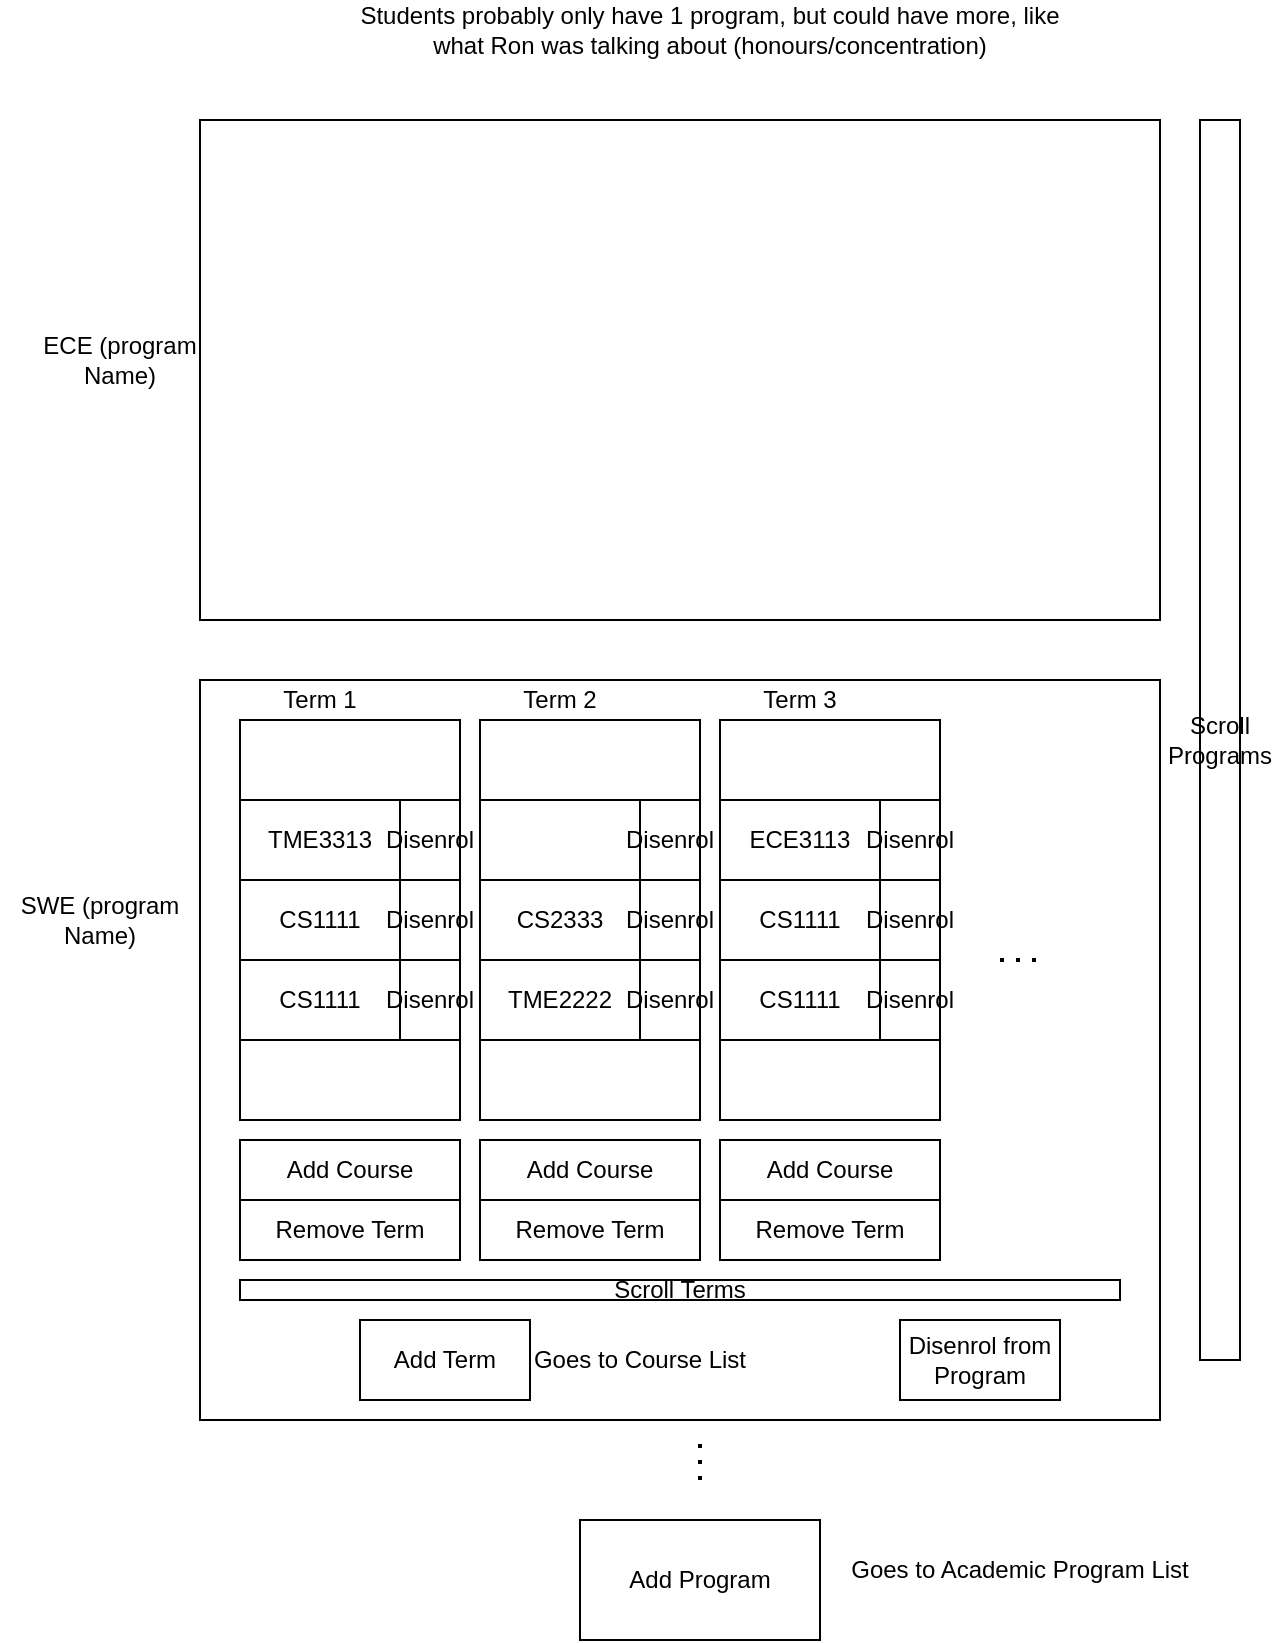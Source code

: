 <mxfile version="14.3.2" type="device"><diagram id="xDyv4tYVEq6llYqoWeGV" name="Page-1"><mxGraphModel dx="1717" dy="913" grid="1" gridSize="10" guides="1" tooltips="1" connect="1" arrows="1" fold="1" page="1" pageScale="1" pageWidth="850" pageHeight="1100" math="0" shadow="0"><root><mxCell id="0"/><mxCell id="1" parent="0"/><mxCell id="icJO5dzUboOv8hwBEA20-1" value="" style="rounded=0;whiteSpace=wrap;html=1;" parent="1" vertex="1"><mxGeometry x="160" y="200" width="480" height="250" as="geometry"/></mxCell><mxCell id="icJO5dzUboOv8hwBEA20-2" value="" style="rounded=0;whiteSpace=wrap;html=1;" parent="1" vertex="1"><mxGeometry x="160" y="480" width="480" height="370" as="geometry"/></mxCell><mxCell id="icJO5dzUboOv8hwBEA20-3" value="Scroll&lt;br&gt;Programs" style="rounded=0;whiteSpace=wrap;html=1;" parent="1" vertex="1"><mxGeometry x="660" y="200" width="20" height="620" as="geometry"/></mxCell><mxCell id="icJO5dzUboOv8hwBEA20-4" value="ECE (program Name)" style="text;html=1;strokeColor=none;fillColor=none;align=center;verticalAlign=middle;whiteSpace=wrap;rounded=0;" parent="1" vertex="1"><mxGeometry x="70" y="300" width="100" height="40" as="geometry"/></mxCell><mxCell id="icJO5dzUboOv8hwBEA20-5" value="SWE (program Name)" style="text;html=1;strokeColor=none;fillColor=none;align=center;verticalAlign=middle;whiteSpace=wrap;rounded=0;" parent="1" vertex="1"><mxGeometry x="60" y="580" width="100" height="40" as="geometry"/></mxCell><mxCell id="icJO5dzUboOv8hwBEA20-6" value="" style="rounded=0;whiteSpace=wrap;html=1;" parent="1" vertex="1"><mxGeometry x="180" y="500" width="110" height="200" as="geometry"/></mxCell><mxCell id="icJO5dzUboOv8hwBEA20-7" value="" style="rounded=0;whiteSpace=wrap;html=1;" parent="1" vertex="1"><mxGeometry x="180" y="620" width="110" height="40" as="geometry"/></mxCell><mxCell id="icJO5dzUboOv8hwBEA20-8" value="Term 1" style="text;html=1;strokeColor=none;fillColor=none;align=center;verticalAlign=middle;whiteSpace=wrap;rounded=0;" parent="1" vertex="1"><mxGeometry x="200" y="480" width="40" height="20" as="geometry"/></mxCell><mxCell id="icJO5dzUboOv8hwBEA20-10" value="" style="rounded=0;whiteSpace=wrap;html=1;" parent="1" vertex="1"><mxGeometry x="180" y="580" width="110" height="40" as="geometry"/></mxCell><mxCell id="icJO5dzUboOv8hwBEA20-11" value="" style="rounded=0;whiteSpace=wrap;html=1;" parent="1" vertex="1"><mxGeometry x="180" y="540" width="110" height="40" as="geometry"/></mxCell><mxCell id="icJO5dzUboOv8hwBEA20-12" value="Disenrol" style="rounded=0;whiteSpace=wrap;html=1;" parent="1" vertex="1"><mxGeometry x="260" y="540" width="30" height="40" as="geometry"/></mxCell><mxCell id="icJO5dzUboOv8hwBEA20-13" value="Disenrol" style="rounded=0;whiteSpace=wrap;html=1;" parent="1" vertex="1"><mxGeometry x="260" y="580" width="30" height="40" as="geometry"/></mxCell><mxCell id="icJO5dzUboOv8hwBEA20-14" value="Disenrol" style="rounded=0;whiteSpace=wrap;html=1;" parent="1" vertex="1"><mxGeometry x="260" y="620" width="30" height="40" as="geometry"/></mxCell><mxCell id="icJO5dzUboOv8hwBEA20-15" value="TME3313" style="text;html=1;strokeColor=none;fillColor=none;align=center;verticalAlign=middle;whiteSpace=wrap;rounded=0;" parent="1" vertex="1"><mxGeometry x="190" y="550" width="60" height="20" as="geometry"/></mxCell><mxCell id="icJO5dzUboOv8hwBEA20-17" value="Add Course" style="rounded=0;whiteSpace=wrap;html=1;" parent="1" vertex="1"><mxGeometry x="180" y="710" width="110" height="30" as="geometry"/></mxCell><mxCell id="icJO5dzUboOv8hwBEA20-38" value="" style="rounded=0;whiteSpace=wrap;html=1;" parent="1" vertex="1"><mxGeometry x="300" y="500" width="110" height="200" as="geometry"/></mxCell><mxCell id="icJO5dzUboOv8hwBEA20-39" value="" style="rounded=0;whiteSpace=wrap;html=1;" parent="1" vertex="1"><mxGeometry x="300" y="620" width="110" height="40" as="geometry"/></mxCell><mxCell id="icJO5dzUboOv8hwBEA20-40" value="Term 2" style="text;html=1;strokeColor=none;fillColor=none;align=center;verticalAlign=middle;whiteSpace=wrap;rounded=0;" parent="1" vertex="1"><mxGeometry x="320" y="480" width="40" height="20" as="geometry"/></mxCell><mxCell id="icJO5dzUboOv8hwBEA20-41" value="" style="rounded=0;whiteSpace=wrap;html=1;" parent="1" vertex="1"><mxGeometry x="300" y="580" width="110" height="40" as="geometry"/></mxCell><mxCell id="icJO5dzUboOv8hwBEA20-42" value="" style="rounded=0;whiteSpace=wrap;html=1;" parent="1" vertex="1"><mxGeometry x="300" y="540" width="110" height="40" as="geometry"/></mxCell><mxCell id="icJO5dzUboOv8hwBEA20-43" value="Disenrol" style="rounded=0;whiteSpace=wrap;html=1;" parent="1" vertex="1"><mxGeometry x="380" y="540" width="30" height="40" as="geometry"/></mxCell><mxCell id="icJO5dzUboOv8hwBEA20-44" value="Disenrol" style="rounded=0;whiteSpace=wrap;html=1;" parent="1" vertex="1"><mxGeometry x="380" y="580" width="30" height="40" as="geometry"/></mxCell><mxCell id="icJO5dzUboOv8hwBEA20-45" value="Disenrol" style="rounded=0;whiteSpace=wrap;html=1;" parent="1" vertex="1"><mxGeometry x="380" y="620" width="30" height="40" as="geometry"/></mxCell><mxCell id="icJO5dzUboOv8hwBEA20-46" value="CS2333" style="text;html=1;strokeColor=none;fillColor=none;align=center;verticalAlign=middle;whiteSpace=wrap;rounded=0;" parent="1" vertex="1"><mxGeometry x="310" y="590" width="60" height="20" as="geometry"/></mxCell><mxCell id="icJO5dzUboOv8hwBEA20-47" value="Add Course" style="rounded=0;whiteSpace=wrap;html=1;" parent="1" vertex="1"><mxGeometry x="300" y="710" width="110" height="30" as="geometry"/></mxCell><mxCell id="icJO5dzUboOv8hwBEA20-48" value="" style="rounded=0;whiteSpace=wrap;html=1;" parent="1" vertex="1"><mxGeometry x="420" y="500" width="110" height="200" as="geometry"/></mxCell><mxCell id="icJO5dzUboOv8hwBEA20-49" value="" style="rounded=0;whiteSpace=wrap;html=1;" parent="1" vertex="1"><mxGeometry x="420" y="620" width="110" height="40" as="geometry"/></mxCell><mxCell id="icJO5dzUboOv8hwBEA20-50" value="Term 3" style="text;html=1;strokeColor=none;fillColor=none;align=center;verticalAlign=middle;whiteSpace=wrap;rounded=0;" parent="1" vertex="1"><mxGeometry x="440" y="480" width="40" height="20" as="geometry"/></mxCell><mxCell id="icJO5dzUboOv8hwBEA20-51" value="" style="rounded=0;whiteSpace=wrap;html=1;" parent="1" vertex="1"><mxGeometry x="420" y="580" width="110" height="40" as="geometry"/></mxCell><mxCell id="icJO5dzUboOv8hwBEA20-52" value="" style="rounded=0;whiteSpace=wrap;html=1;" parent="1" vertex="1"><mxGeometry x="420" y="540" width="110" height="40" as="geometry"/></mxCell><mxCell id="icJO5dzUboOv8hwBEA20-53" value="Disenrol" style="rounded=0;whiteSpace=wrap;html=1;" parent="1" vertex="1"><mxGeometry x="500" y="540" width="30" height="40" as="geometry"/></mxCell><mxCell id="icJO5dzUboOv8hwBEA20-54" value="Disenrol" style="rounded=0;whiteSpace=wrap;html=1;" parent="1" vertex="1"><mxGeometry x="500" y="580" width="30" height="40" as="geometry"/></mxCell><mxCell id="icJO5dzUboOv8hwBEA20-55" value="Disenrol" style="rounded=0;whiteSpace=wrap;html=1;" parent="1" vertex="1"><mxGeometry x="500" y="620" width="30" height="40" as="geometry"/></mxCell><mxCell id="icJO5dzUboOv8hwBEA20-56" value="ECE3113" style="text;html=1;strokeColor=none;fillColor=none;align=center;verticalAlign=middle;whiteSpace=wrap;rounded=0;" parent="1" vertex="1"><mxGeometry x="430" y="550" width="60" height="20" as="geometry"/></mxCell><mxCell id="icJO5dzUboOv8hwBEA20-57" value="Add Course" style="rounded=0;whiteSpace=wrap;html=1;" parent="1" vertex="1"><mxGeometry x="420" y="710" width="110" height="30" as="geometry"/></mxCell><mxCell id="icJO5dzUboOv8hwBEA20-58" value="Scroll Terms" style="rounded=0;whiteSpace=wrap;html=1;" parent="1" vertex="1"><mxGeometry x="180" y="780" width="440" height="10" as="geometry"/></mxCell><mxCell id="icJO5dzUboOv8hwBEA20-59" value="Add Program" style="rounded=0;whiteSpace=wrap;html=1;" parent="1" vertex="1"><mxGeometry x="350" y="900" width="120" height="60" as="geometry"/></mxCell><mxCell id="icJO5dzUboOv8hwBEA20-60" value="Add Term" style="rounded=0;whiteSpace=wrap;html=1;" parent="1" vertex="1"><mxGeometry x="240" y="800" width="85" height="40" as="geometry"/></mxCell><mxCell id="icJO5dzUboOv8hwBEA20-61" value="Remove Term&lt;span style=&quot;color: rgba(0 , 0 , 0 , 0) ; font-family: monospace ; font-size: 0px&quot;&gt;%3CmxGraphModel%3E%3Croot%3E%3CmxCell%20id%3D%220%22%2F%3E%3CmxCell%20id%3D%221%22%20parent%3D%220%22%2F%3E%3CmxCell%20id%3D%222%22%20value%3D%22Add%20Course%22%20style%3D%22rounded%3D0%3BwhiteSpace%3Dwrap%3Bhtml%3D1%3B%22%20vertex%3D%221%22%20parent%3D%221%22%3E%3CmxGeometry%20x%3D%22180%22%20y%3D%22710%22%20width%3D%22110%22%20height%3D%2230%22%20as%3D%22geometry%22%2F%3E%3C%2FmxCell%3E%3C%2Froot%3E%3C%2FmxGraphModel%3E&lt;/span&gt;" style="rounded=0;whiteSpace=wrap;html=1;" parent="1" vertex="1"><mxGeometry x="180" y="740" width="110" height="30" as="geometry"/></mxCell><mxCell id="icJO5dzUboOv8hwBEA20-62" value="Remove Term&lt;span style=&quot;color: rgba(0 , 0 , 0 , 0) ; font-family: monospace ; font-size: 0px&quot;&gt;%3CmxGraphModel%3E%3Croot%3E%3CmxCell%20id%3D%220%22%2F%3E%3CmxCell%20id%3D%221%22%20parent%3D%220%22%2F%3E%3CmxCell%20id%3D%222%22%20value%3D%22Add%20Course%22%20style%3D%22rounded%3D0%3BwhiteSpace%3Dwrap%3Bhtml%3D1%3B%22%20vertex%3D%221%22%20parent%3D%221%22%3E%3CmxGeometry%20x%3D%22180%22%20y%3D%22710%22%20width%3D%22110%22%20height%3D%2230%22%20as%3D%22geometry%22%2F%3E%3C%2FmxCell%3E%3C%2Froot%3E%3C%2FmxGraphModel%3E&lt;/span&gt;" style="rounded=0;whiteSpace=wrap;html=1;" parent="1" vertex="1"><mxGeometry x="300" y="740" width="110" height="30" as="geometry"/></mxCell><mxCell id="icJO5dzUboOv8hwBEA20-63" value="Remove Term&lt;span style=&quot;color: rgba(0 , 0 , 0 , 0) ; font-family: monospace ; font-size: 0px&quot;&gt;%3CmxGraphModel%3E%3Croot%3E%3CmxCell%20id%3D%220%22%2F%3E%3CmxCell%20id%3D%221%22%20parent%3D%220%22%2F%3E%3CmxCell%20id%3D%222%22%20value%3D%22Add%20Course%22%20style%3D%22rounded%3D0%3BwhiteSpace%3Dwrap%3Bhtml%3D1%3B%22%20vertex%3D%221%22%20parent%3D%221%22%3E%3CmxGeometry%20x%3D%22180%22%20y%3D%22710%22%20width%3D%22110%22%20height%3D%2230%22%20as%3D%22geometry%22%2F%3E%3C%2FmxCell%3E%3C%2Froot%3E%3C%2FmxGraphModel%3E&lt;/span&gt;" style="rounded=0;whiteSpace=wrap;html=1;" parent="1" vertex="1"><mxGeometry x="420" y="740" width="110" height="30" as="geometry"/></mxCell><mxCell id="icJO5dzUboOv8hwBEA20-64" value="Disenrol from Program" style="rounded=0;whiteSpace=wrap;html=1;" parent="1" vertex="1"><mxGeometry x="510" y="800" width="80" height="40" as="geometry"/></mxCell><mxCell id="icJO5dzUboOv8hwBEA20-65" value="" style="endArrow=none;dashed=1;html=1;dashPattern=1 3;strokeWidth=2;" parent="1" edge="1"><mxGeometry width="50" height="50" relative="1" as="geometry"><mxPoint x="410" y="880" as="sourcePoint"/><mxPoint x="410" y="860" as="targetPoint"/><Array as="points"><mxPoint x="410" y="880"/></Array></mxGeometry></mxCell><mxCell id="icJO5dzUboOv8hwBEA20-66" value="" style="endArrow=none;dashed=1;html=1;dashPattern=1 3;strokeWidth=2;" parent="1" edge="1"><mxGeometry width="50" height="50" relative="1" as="geometry"><mxPoint x="560" y="620" as="sourcePoint"/><mxPoint x="580" y="620" as="targetPoint"/><Array as="points"><mxPoint x="560" y="620"/></Array></mxGeometry></mxCell><mxCell id="icJO5dzUboOv8hwBEA20-67" value="CS1111" style="text;html=1;strokeColor=none;fillColor=none;align=center;verticalAlign=middle;whiteSpace=wrap;rounded=0;" parent="1" vertex="1"><mxGeometry x="200" y="590" width="40" height="20" as="geometry"/></mxCell><mxCell id="icJO5dzUboOv8hwBEA20-68" value="CS1111" style="text;html=1;strokeColor=none;fillColor=none;align=center;verticalAlign=middle;whiteSpace=wrap;rounded=0;" parent="1" vertex="1"><mxGeometry x="440" y="590" width="40" height="20" as="geometry"/></mxCell><mxCell id="icJO5dzUboOv8hwBEA20-69" value="CS1111" style="text;html=1;strokeColor=none;fillColor=none;align=center;verticalAlign=middle;whiteSpace=wrap;rounded=0;" parent="1" vertex="1"><mxGeometry x="200" y="630" width="40" height="20" as="geometry"/></mxCell><mxCell id="icJO5dzUboOv8hwBEA20-71" value="TME2222" style="text;html=1;strokeColor=none;fillColor=none;align=center;verticalAlign=middle;whiteSpace=wrap;rounded=0;" parent="1" vertex="1"><mxGeometry x="310" y="630" width="60" height="20" as="geometry"/></mxCell><mxCell id="icJO5dzUboOv8hwBEA20-72" value="Students probably only have 1 program, but could have more, like what Ron was talking about (honours/concentration)" style="text;html=1;strokeColor=none;fillColor=none;align=center;verticalAlign=middle;whiteSpace=wrap;rounded=0;" parent="1" vertex="1"><mxGeometry x="230" y="140" width="370" height="30" as="geometry"/></mxCell><mxCell id="icJO5dzUboOv8hwBEA20-73" value="Goes to Academic Program List" style="text;html=1;strokeColor=none;fillColor=none;align=center;verticalAlign=middle;whiteSpace=wrap;rounded=0;" parent="1" vertex="1"><mxGeometry x="480" y="900" width="180" height="50" as="geometry"/></mxCell><mxCell id="icJO5dzUboOv8hwBEA20-75" value="CS1111" style="text;html=1;strokeColor=none;fillColor=none;align=center;verticalAlign=middle;whiteSpace=wrap;rounded=0;" parent="1" vertex="1"><mxGeometry x="440" y="630" width="40" height="20" as="geometry"/></mxCell><mxCell id="icJO5dzUboOv8hwBEA20-76" value="Goes to Course&amp;nbsp;List" style="text;html=1;strokeColor=none;fillColor=none;align=center;verticalAlign=middle;whiteSpace=wrap;rounded=0;" parent="1" vertex="1"><mxGeometry x="290" y="795" width="180" height="50" as="geometry"/></mxCell></root></mxGraphModel></diagram></mxfile>